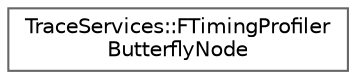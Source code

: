 digraph "Graphical Class Hierarchy"
{
 // INTERACTIVE_SVG=YES
 // LATEX_PDF_SIZE
  bgcolor="transparent";
  edge [fontname=Helvetica,fontsize=10,labelfontname=Helvetica,labelfontsize=10];
  node [fontname=Helvetica,fontsize=10,shape=box,height=0.2,width=0.4];
  rankdir="LR";
  Node0 [id="Node000000",label="TraceServices::FTimingProfiler\lButterflyNode",height=0.2,width=0.4,color="grey40", fillcolor="white", style="filled",URL="$dd/d6b/structTraceServices_1_1FTimingProfilerButterflyNode.html",tooltip=" "];
}
